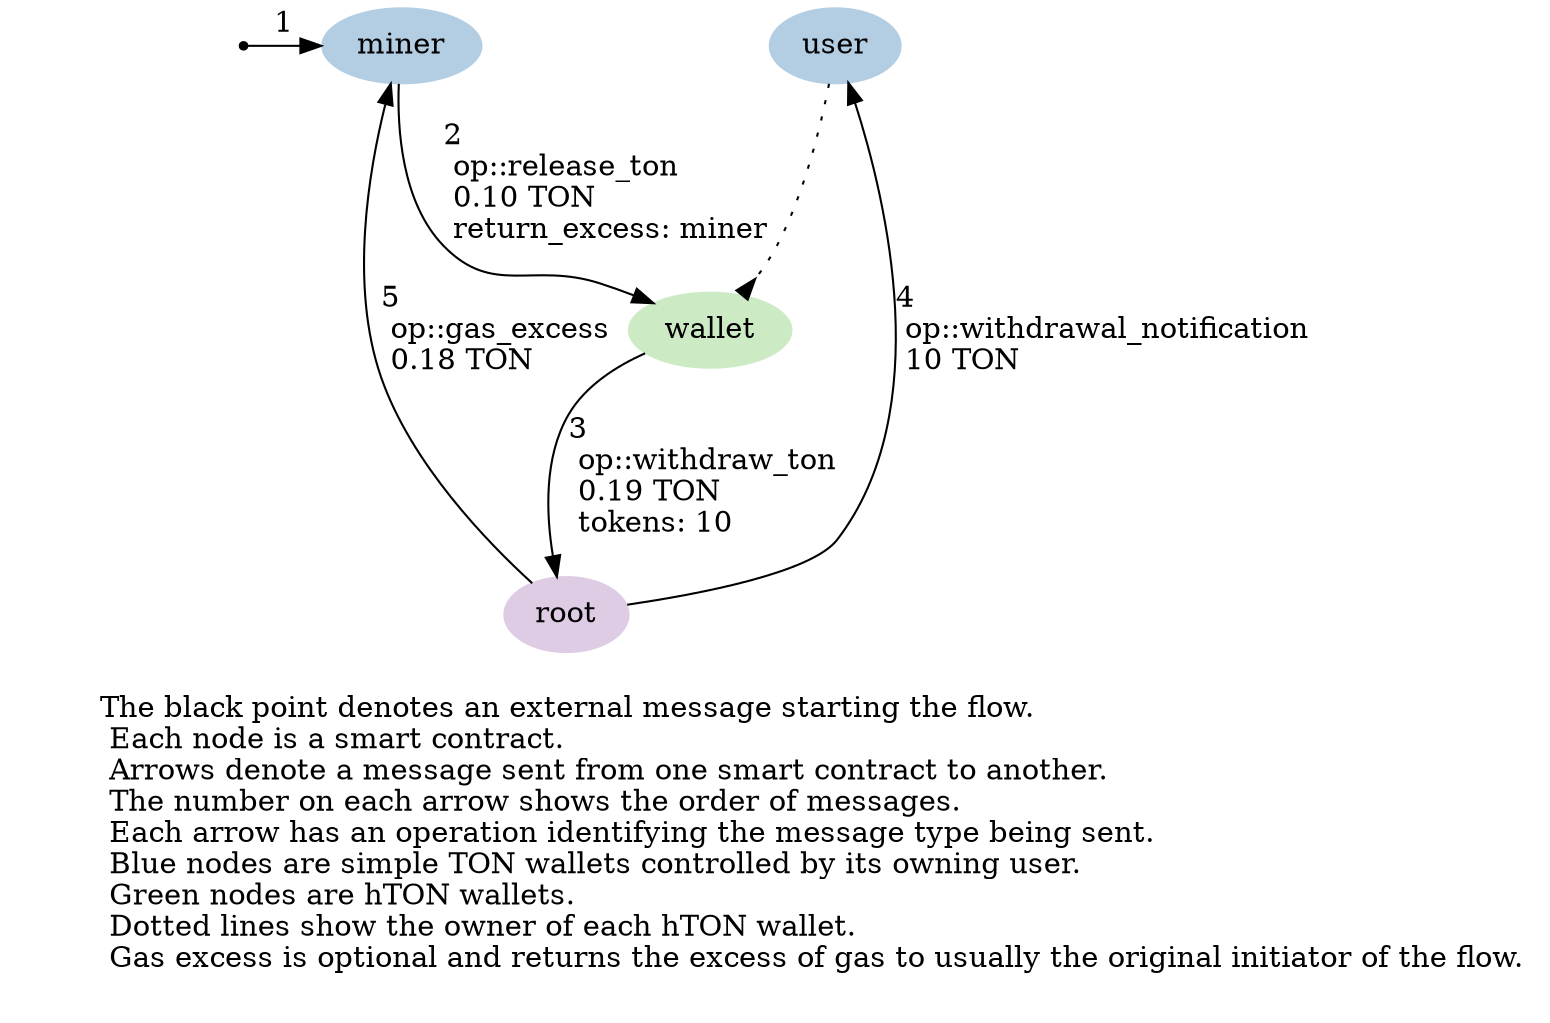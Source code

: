 digraph {
    label="
        The black point denotes an external message starting the flow.\l \
        Each node is a smart contract.\l \
        Arrows denote a message sent from one smart contract to another.\l \
        The number on each arrow shows the order of messages.\l \
        Each arrow has an operation identifying the message type being sent.\l \
        Blue nodes are simple TON wallets controlled by its owning user.\l \
        Green nodes are hTON wallets.\l \
        Dotted lines show the owner of each hTON wallet.\l \
        Gas excess is optional and returns the excess of gas to usually the original initiator of the flow.\l \
        "
    node [ colorscheme=pastel19 style=filled ]

    /* Entities */
    external [ shape=point ]
    miner [ color=2 ]
    user [ color=2 ]
    root [ color=4 ]
    wallet [ color=3 ]

    /* Relationships */
    user -> wallet [ arrowhead=inv style=dotted ]
    external -> miner [ label="1" ]
    miner -> wallet [ label="2\l op::release_ton\l 0.10 TON\l return_excess: miner\l" ]
    wallet -> root [ label="3\l op::withdraw_ton\l 0.19 TON\l tokens: 10\l" ]
    root -> user [ label="4\l op::withdrawal_notification\l 10 TON\l" ]
    root -> miner [ label="5\l op::gas_excess\l 0.18 TON\l" ]

    /* Ranks */
    { rank=min external miner user }
    { rank=max root }
}
